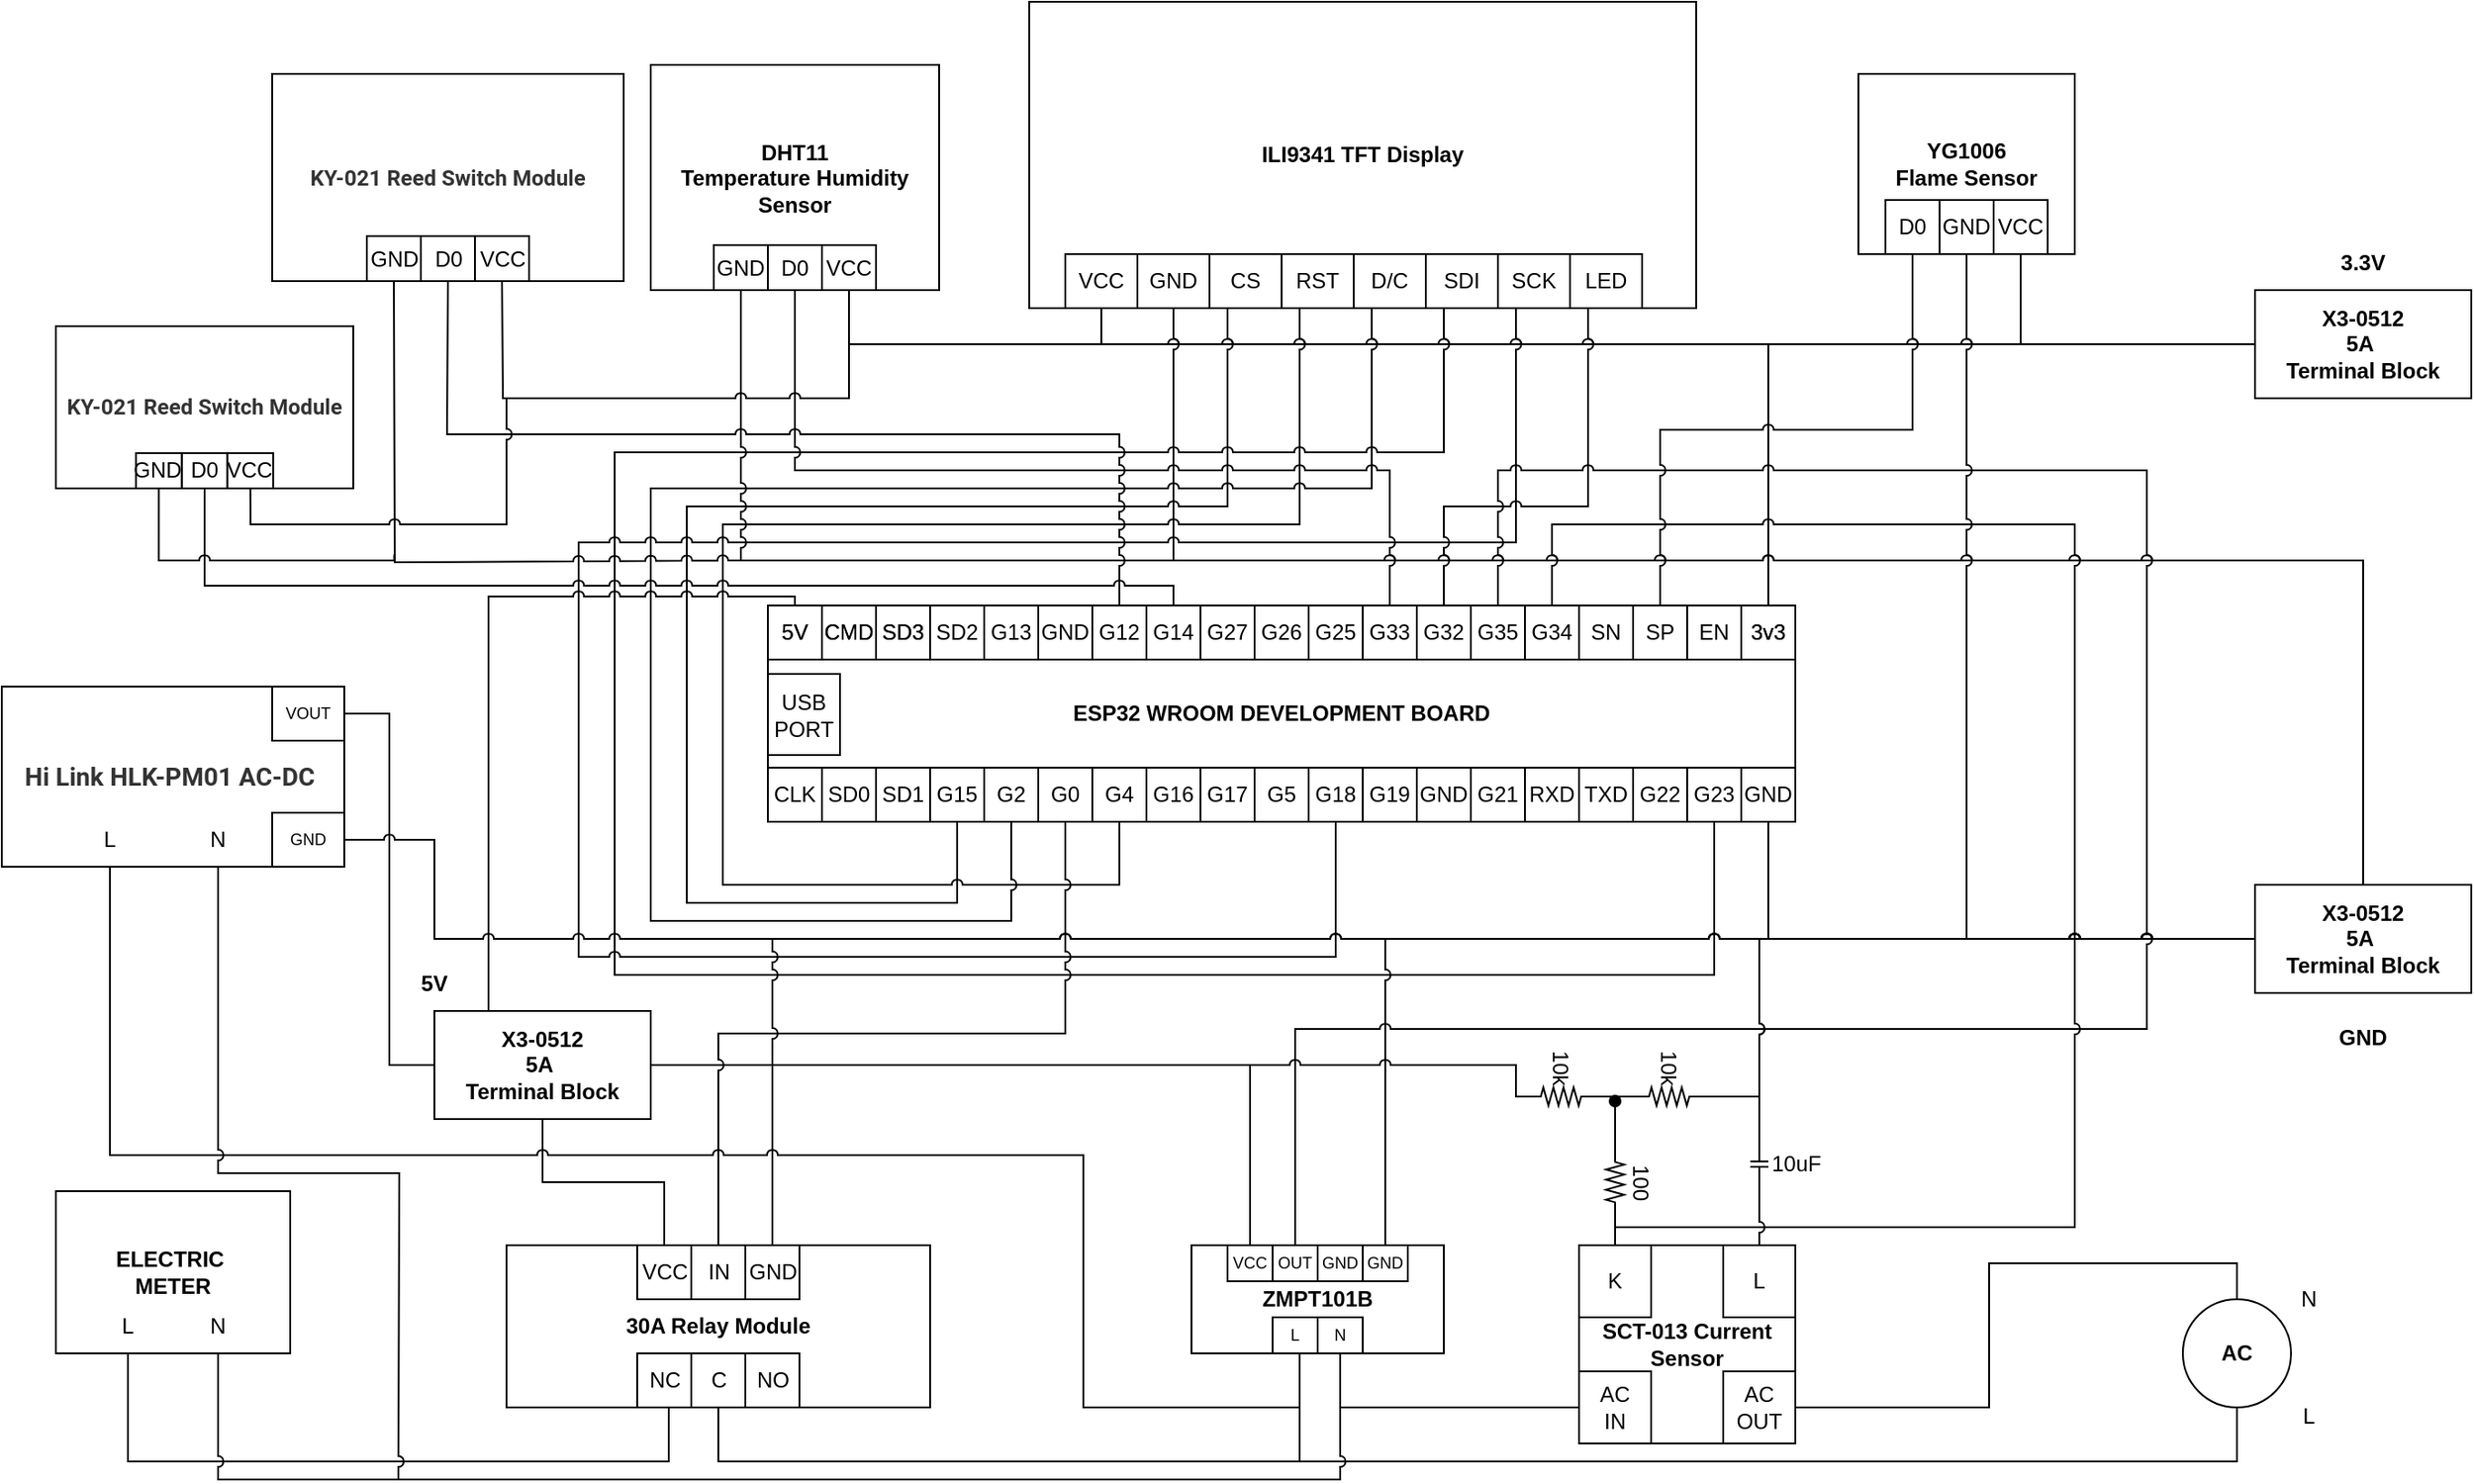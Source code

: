 <mxfile version="20.7.4" type="device"><diagram name="Page-1" id="7e0a89b8-554c-2b80-1dc8-d5c74ca68de4"><mxGraphModel dx="1569" dy="926" grid="1" gridSize="10" guides="1" tooltips="1" connect="1" arrows="1" fold="1" page="1" pageScale="1" pageWidth="1400" pageHeight="850" background="none" math="0" shadow="0"><root><mxCell id="0"/><mxCell id="1" parent="0"/><mxCell id="iqbF8G-Wb3xZV-XFNy69-46" value="" style="group" parent="1" vertex="1" connectable="0"><mxGeometry x="435" y="345" width="570" height="120" as="geometry"/></mxCell><mxCell id="iqbF8G-Wb3xZV-XFNy69-1" value="&lt;b&gt;ESP32 WROOM DEVELOPMENT BOARD&lt;/b&gt;" style="rounded=0;whiteSpace=wrap;html=1;" parent="iqbF8G-Wb3xZV-XFNy69-46" vertex="1"><mxGeometry width="570" height="120" as="geometry"/></mxCell><mxCell id="iqbF8G-Wb3xZV-XFNy69-2" value="5V" style="text;html=1;strokeColor=default;fillColor=none;align=center;verticalAlign=middle;whiteSpace=wrap;rounded=0;" parent="iqbF8G-Wb3xZV-XFNy69-46" vertex="1"><mxGeometry width="30" height="30" as="geometry"/></mxCell><mxCell id="iqbF8G-Wb3xZV-XFNy69-4" value="CMD" style="text;html=1;strokeColor=default;fillColor=none;align=center;verticalAlign=middle;whiteSpace=wrap;rounded=0;" parent="iqbF8G-Wb3xZV-XFNy69-46" vertex="1"><mxGeometry x="30" width="30" height="30" as="geometry"/></mxCell><mxCell id="iqbF8G-Wb3xZV-XFNy69-5" value="SD3" style="text;html=1;strokeColor=default;fillColor=none;align=center;verticalAlign=middle;whiteSpace=wrap;rounded=0;" parent="iqbF8G-Wb3xZV-XFNy69-46" vertex="1"><mxGeometry x="60" width="30" height="30" as="geometry"/></mxCell><mxCell id="iqbF8G-Wb3xZV-XFNy69-6" value="SD2" style="text;html=1;strokeColor=default;fillColor=none;align=center;verticalAlign=middle;whiteSpace=wrap;rounded=0;" parent="iqbF8G-Wb3xZV-XFNy69-46" vertex="1"><mxGeometry x="90" width="30" height="30" as="geometry"/></mxCell><mxCell id="iqbF8G-Wb3xZV-XFNy69-7" value="G13" style="text;html=1;strokeColor=default;fillColor=none;align=center;verticalAlign=middle;whiteSpace=wrap;rounded=0;" parent="iqbF8G-Wb3xZV-XFNy69-46" vertex="1"><mxGeometry x="120" width="30" height="30" as="geometry"/></mxCell><mxCell id="iqbF8G-Wb3xZV-XFNy69-8" value="GND" style="text;html=1;strokeColor=default;fillColor=none;align=center;verticalAlign=middle;whiteSpace=wrap;rounded=0;" parent="iqbF8G-Wb3xZV-XFNy69-46" vertex="1"><mxGeometry x="150" width="30" height="30" as="geometry"/></mxCell><mxCell id="iqbF8G-Wb3xZV-XFNy69-9" value="G12" style="text;html=1;strokeColor=default;fillColor=none;align=center;verticalAlign=middle;whiteSpace=wrap;rounded=0;" parent="iqbF8G-Wb3xZV-XFNy69-46" vertex="1"><mxGeometry x="180" width="30" height="30" as="geometry"/></mxCell><mxCell id="iqbF8G-Wb3xZV-XFNy69-10" value="G14" style="text;html=1;strokeColor=default;fillColor=none;align=center;verticalAlign=middle;whiteSpace=wrap;rounded=0;" parent="iqbF8G-Wb3xZV-XFNy69-46" vertex="1"><mxGeometry x="210" width="30" height="30" as="geometry"/></mxCell><mxCell id="iqbF8G-Wb3xZV-XFNy69-11" value="G27" style="text;html=1;strokeColor=default;fillColor=none;align=center;verticalAlign=middle;whiteSpace=wrap;rounded=0;" parent="iqbF8G-Wb3xZV-XFNy69-46" vertex="1"><mxGeometry x="240" width="30" height="30" as="geometry"/></mxCell><mxCell id="iqbF8G-Wb3xZV-XFNy69-12" value="G26" style="text;html=1;strokeColor=default;fillColor=none;align=center;verticalAlign=middle;whiteSpace=wrap;rounded=0;" parent="iqbF8G-Wb3xZV-XFNy69-46" vertex="1"><mxGeometry x="270" width="30" height="30" as="geometry"/></mxCell><mxCell id="iqbF8G-Wb3xZV-XFNy69-13" value="G25" style="text;html=1;strokeColor=default;fillColor=none;align=center;verticalAlign=middle;whiteSpace=wrap;rounded=0;" parent="iqbF8G-Wb3xZV-XFNy69-46" vertex="1"><mxGeometry x="300" width="30" height="30" as="geometry"/></mxCell><mxCell id="iqbF8G-Wb3xZV-XFNy69-14" value="G33" style="text;html=1;strokeColor=default;fillColor=none;align=center;verticalAlign=middle;whiteSpace=wrap;rounded=0;" parent="iqbF8G-Wb3xZV-XFNy69-46" vertex="1"><mxGeometry x="330" width="30" height="30" as="geometry"/></mxCell><mxCell id="iqbF8G-Wb3xZV-XFNy69-15" value="G32" style="text;html=1;strokeColor=default;fillColor=none;align=center;verticalAlign=middle;whiteSpace=wrap;rounded=0;" parent="iqbF8G-Wb3xZV-XFNy69-46" vertex="1"><mxGeometry x="360" width="30" height="30" as="geometry"/></mxCell><mxCell id="iqbF8G-Wb3xZV-XFNy69-16" value="G35" style="text;html=1;strokeColor=default;fillColor=none;align=center;verticalAlign=middle;whiteSpace=wrap;rounded=0;" parent="iqbF8G-Wb3xZV-XFNy69-46" vertex="1"><mxGeometry x="390" width="30" height="30" as="geometry"/></mxCell><mxCell id="iqbF8G-Wb3xZV-XFNy69-17" value="G34" style="text;html=1;strokeColor=default;fillColor=none;align=center;verticalAlign=middle;whiteSpace=wrap;rounded=0;" parent="iqbF8G-Wb3xZV-XFNy69-46" vertex="1"><mxGeometry x="420" width="30" height="30" as="geometry"/></mxCell><mxCell id="iqbF8G-Wb3xZV-XFNy69-18" value="SN" style="text;html=1;strokeColor=default;fillColor=none;align=center;verticalAlign=middle;whiteSpace=wrap;rounded=0;" parent="iqbF8G-Wb3xZV-XFNy69-46" vertex="1"><mxGeometry x="450" width="30" height="30" as="geometry"/></mxCell><mxCell id="iqbF8G-Wb3xZV-XFNy69-19" value="SP" style="text;html=1;strokeColor=default;fillColor=none;align=center;verticalAlign=middle;whiteSpace=wrap;rounded=0;" parent="iqbF8G-Wb3xZV-XFNy69-46" vertex="1"><mxGeometry x="480" width="30" height="30" as="geometry"/></mxCell><mxCell id="iqbF8G-Wb3xZV-XFNy69-20" value="EN" style="text;html=1;strokeColor=default;fillColor=none;align=center;verticalAlign=middle;whiteSpace=wrap;rounded=0;" parent="iqbF8G-Wb3xZV-XFNy69-46" vertex="1"><mxGeometry x="510" width="30" height="30" as="geometry"/></mxCell><mxCell id="iqbF8G-Wb3xZV-XFNy69-21" value="3v3" style="text;html=1;strokeColor=default;fillColor=none;align=center;verticalAlign=middle;whiteSpace=wrap;rounded=0;" parent="iqbF8G-Wb3xZV-XFNy69-46" vertex="1"><mxGeometry x="540" width="30" height="30" as="geometry"/></mxCell><mxCell id="iqbF8G-Wb3xZV-XFNy69-22" value="USB&lt;br&gt;PORT" style="text;html=1;strokeColor=default;fillColor=none;align=center;verticalAlign=middle;whiteSpace=wrap;rounded=0;" parent="iqbF8G-Wb3xZV-XFNy69-46" vertex="1"><mxGeometry y="38" width="40" height="45" as="geometry"/></mxCell><mxCell id="iqbF8G-Wb3xZV-XFNy69-23" value="5V" style="text;html=1;strokeColor=default;fillColor=none;align=center;verticalAlign=middle;whiteSpace=wrap;rounded=0;" parent="iqbF8G-Wb3xZV-XFNy69-46" vertex="1"><mxGeometry width="30" height="30" as="geometry"/></mxCell><mxCell id="iqbF8G-Wb3xZV-XFNy69-24" value="3v3" style="text;html=1;strokeColor=default;fillColor=none;align=center;verticalAlign=middle;whiteSpace=wrap;rounded=0;" parent="iqbF8G-Wb3xZV-XFNy69-46" vertex="1"><mxGeometry x="540" width="30" height="30" as="geometry"/></mxCell><mxCell id="iqbF8G-Wb3xZV-XFNy69-25" value="CMD" style="text;html=1;strokeColor=default;fillColor=none;align=center;verticalAlign=middle;whiteSpace=wrap;rounded=0;" parent="iqbF8G-Wb3xZV-XFNy69-46" vertex="1"><mxGeometry x="30" width="30" height="30" as="geometry"/></mxCell><mxCell id="iqbF8G-Wb3xZV-XFNy69-26" value="SD3" style="text;html=1;strokeColor=default;fillColor=none;align=center;verticalAlign=middle;whiteSpace=wrap;rounded=0;" parent="iqbF8G-Wb3xZV-XFNy69-46" vertex="1"><mxGeometry x="60" width="30" height="30" as="geometry"/></mxCell><mxCell id="iqbF8G-Wb3xZV-XFNy69-27" value="G15" style="text;html=1;strokeColor=default;fillColor=none;align=center;verticalAlign=middle;whiteSpace=wrap;rounded=0;" parent="iqbF8G-Wb3xZV-XFNy69-46" vertex="1"><mxGeometry x="90" y="90" width="30" height="30" as="geometry"/></mxCell><mxCell id="iqbF8G-Wb3xZV-XFNy69-28" value="G2" style="text;html=1;strokeColor=default;fillColor=none;align=center;verticalAlign=middle;whiteSpace=wrap;rounded=0;" parent="iqbF8G-Wb3xZV-XFNy69-46" vertex="1"><mxGeometry x="120" y="90" width="30" height="30" as="geometry"/></mxCell><mxCell id="iqbF8G-Wb3xZV-XFNy69-29" value="G0" style="text;html=1;strokeColor=default;fillColor=none;align=center;verticalAlign=middle;whiteSpace=wrap;rounded=0;" parent="iqbF8G-Wb3xZV-XFNy69-46" vertex="1"><mxGeometry x="150" y="90" width="30" height="30" as="geometry"/></mxCell><mxCell id="iqbF8G-Wb3xZV-XFNy69-30" value="G4" style="text;html=1;strokeColor=default;fillColor=none;align=center;verticalAlign=middle;whiteSpace=wrap;rounded=0;" parent="iqbF8G-Wb3xZV-XFNy69-46" vertex="1"><mxGeometry x="180" y="90" width="30" height="30" as="geometry"/></mxCell><mxCell id="iqbF8G-Wb3xZV-XFNy69-31" value="G16" style="text;html=1;strokeColor=default;fillColor=none;align=center;verticalAlign=middle;whiteSpace=wrap;rounded=0;" parent="iqbF8G-Wb3xZV-XFNy69-46" vertex="1"><mxGeometry x="210" y="90" width="30" height="30" as="geometry"/></mxCell><mxCell id="iqbF8G-Wb3xZV-XFNy69-32" value="G17" style="text;html=1;strokeColor=default;fillColor=none;align=center;verticalAlign=middle;whiteSpace=wrap;rounded=0;" parent="iqbF8G-Wb3xZV-XFNy69-46" vertex="1"><mxGeometry x="240" y="90" width="30" height="30" as="geometry"/></mxCell><mxCell id="iqbF8G-Wb3xZV-XFNy69-33" value="G5" style="text;html=1;strokeColor=default;fillColor=none;align=center;verticalAlign=middle;whiteSpace=wrap;rounded=0;" parent="iqbF8G-Wb3xZV-XFNy69-46" vertex="1"><mxGeometry x="270" y="90" width="30" height="30" as="geometry"/></mxCell><mxCell id="iqbF8G-Wb3xZV-XFNy69-34" value="G18" style="text;html=1;strokeColor=default;fillColor=none;align=center;verticalAlign=middle;whiteSpace=wrap;rounded=0;" parent="iqbF8G-Wb3xZV-XFNy69-46" vertex="1"><mxGeometry x="300" y="90" width="30" height="30" as="geometry"/></mxCell><mxCell id="iqbF8G-Wb3xZV-XFNy69-35" value="G19" style="text;html=1;strokeColor=default;fillColor=none;align=center;verticalAlign=middle;whiteSpace=wrap;rounded=0;" parent="iqbF8G-Wb3xZV-XFNy69-46" vertex="1"><mxGeometry x="330" y="90" width="30" height="30" as="geometry"/></mxCell><mxCell id="iqbF8G-Wb3xZV-XFNy69-36" value="GND" style="text;html=1;strokeColor=default;fillColor=none;align=center;verticalAlign=middle;whiteSpace=wrap;rounded=0;" parent="iqbF8G-Wb3xZV-XFNy69-46" vertex="1"><mxGeometry x="360" y="90" width="30" height="30" as="geometry"/></mxCell><mxCell id="iqbF8G-Wb3xZV-XFNy69-37" value="G21" style="text;html=1;strokeColor=default;fillColor=none;align=center;verticalAlign=middle;whiteSpace=wrap;rounded=0;" parent="iqbF8G-Wb3xZV-XFNy69-46" vertex="1"><mxGeometry x="390" y="90" width="30" height="30" as="geometry"/></mxCell><mxCell id="iqbF8G-Wb3xZV-XFNy69-38" value="RXD" style="text;html=1;strokeColor=default;fillColor=none;align=center;verticalAlign=middle;whiteSpace=wrap;rounded=0;" parent="iqbF8G-Wb3xZV-XFNy69-46" vertex="1"><mxGeometry x="420" y="90" width="30" height="30" as="geometry"/></mxCell><mxCell id="iqbF8G-Wb3xZV-XFNy69-39" value="TXD" style="text;html=1;strokeColor=default;fillColor=none;align=center;verticalAlign=middle;whiteSpace=wrap;rounded=0;" parent="iqbF8G-Wb3xZV-XFNy69-46" vertex="1"><mxGeometry x="450" y="90" width="30" height="30" as="geometry"/></mxCell><mxCell id="iqbF8G-Wb3xZV-XFNy69-40" value="G22" style="text;html=1;strokeColor=default;fillColor=none;align=center;verticalAlign=middle;whiteSpace=wrap;rounded=0;" parent="iqbF8G-Wb3xZV-XFNy69-46" vertex="1"><mxGeometry x="480" y="90" width="30" height="30" as="geometry"/></mxCell><mxCell id="iqbF8G-Wb3xZV-XFNy69-41" value="G23" style="text;html=1;strokeColor=default;fillColor=none;align=center;verticalAlign=middle;whiteSpace=wrap;rounded=0;" parent="iqbF8G-Wb3xZV-XFNy69-46" vertex="1"><mxGeometry x="510" y="90" width="30" height="30" as="geometry"/></mxCell><mxCell id="iqbF8G-Wb3xZV-XFNy69-42" value="CLK" style="text;html=1;strokeColor=default;fillColor=none;align=center;verticalAlign=middle;whiteSpace=wrap;rounded=0;" parent="iqbF8G-Wb3xZV-XFNy69-46" vertex="1"><mxGeometry y="90" width="30" height="30" as="geometry"/></mxCell><mxCell id="iqbF8G-Wb3xZV-XFNy69-43" value="GND" style="text;html=1;strokeColor=default;fillColor=none;align=center;verticalAlign=middle;whiteSpace=wrap;rounded=0;" parent="iqbF8G-Wb3xZV-XFNy69-46" vertex="1"><mxGeometry x="540" y="90" width="30" height="30" as="geometry"/></mxCell><mxCell id="iqbF8G-Wb3xZV-XFNy69-44" value="SD0" style="text;html=1;strokeColor=default;fillColor=none;align=center;verticalAlign=middle;whiteSpace=wrap;rounded=0;" parent="iqbF8G-Wb3xZV-XFNy69-46" vertex="1"><mxGeometry x="30" y="90" width="30" height="30" as="geometry"/></mxCell><mxCell id="iqbF8G-Wb3xZV-XFNy69-45" value="SD1" style="text;html=1;strokeColor=default;fillColor=none;align=center;verticalAlign=middle;whiteSpace=wrap;rounded=0;" parent="iqbF8G-Wb3xZV-XFNy69-46" vertex="1"><mxGeometry x="60" y="90" width="30" height="30" as="geometry"/></mxCell><mxCell id="iqbF8G-Wb3xZV-XFNy69-47" value="&lt;b&gt;X3-0512&lt;br&gt;5A&amp;nbsp;&lt;br&gt;Terminal Block&lt;/b&gt;" style="rounded=0;whiteSpace=wrap;html=1;strokeColor=default;fillColor=default;" parent="1" vertex="1"><mxGeometry x="1260" y="170" width="120" height="60" as="geometry"/></mxCell><mxCell id="-QdE8qXqmlHqDC_q-NWg-1" value="&lt;b&gt;X3-0512&lt;br&gt;5A&amp;nbsp;&lt;br&gt;Terminal Block&lt;/b&gt;" style="rounded=0;whiteSpace=wrap;html=1;strokeColor=default;fillColor=default;" parent="1" vertex="1"><mxGeometry x="1260" y="500" width="120" height="60" as="geometry"/></mxCell><mxCell id="-QdE8qXqmlHqDC_q-NWg-56" value="" style="group" parent="1" vertex="1" connectable="0"><mxGeometry x="580" y="10" width="370" height="170" as="geometry"/></mxCell><mxCell id="-QdE8qXqmlHqDC_q-NWg-2" value="&lt;b&gt;ILI9341 TFT Display&lt;/b&gt;" style="rounded=0;whiteSpace=wrap;html=1;fillColor=default;" parent="-QdE8qXqmlHqDC_q-NWg-56" vertex="1"><mxGeometry width="370" height="170" as="geometry"/></mxCell><mxCell id="-QdE8qXqmlHqDC_q-NWg-48" value="VCC" style="rounded=0;whiteSpace=wrap;html=1;fillColor=default;" parent="-QdE8qXqmlHqDC_q-NWg-56" vertex="1"><mxGeometry x="20" y="140" width="40" height="30" as="geometry"/></mxCell><mxCell id="-QdE8qXqmlHqDC_q-NWg-49" value="GND" style="rounded=0;whiteSpace=wrap;html=1;fillColor=default;" parent="-QdE8qXqmlHqDC_q-NWg-56" vertex="1"><mxGeometry x="60" y="140" width="40" height="30" as="geometry"/></mxCell><mxCell id="-QdE8qXqmlHqDC_q-NWg-50" value="CS" style="rounded=0;whiteSpace=wrap;html=1;fillColor=default;" parent="-QdE8qXqmlHqDC_q-NWg-56" vertex="1"><mxGeometry x="100" y="140" width="40" height="30" as="geometry"/></mxCell><mxCell id="-QdE8qXqmlHqDC_q-NWg-51" value="RST" style="rounded=0;whiteSpace=wrap;html=1;fillColor=default;" parent="-QdE8qXqmlHqDC_q-NWg-56" vertex="1"><mxGeometry x="140" y="140" width="40" height="30" as="geometry"/></mxCell><mxCell id="-QdE8qXqmlHqDC_q-NWg-52" value="D/C" style="rounded=0;whiteSpace=wrap;html=1;fillColor=default;" parent="-QdE8qXqmlHqDC_q-NWg-56" vertex="1"><mxGeometry x="180" y="140" width="40" height="30" as="geometry"/></mxCell><mxCell id="-QdE8qXqmlHqDC_q-NWg-53" value="SDI" style="rounded=0;whiteSpace=wrap;html=1;fillColor=default;" parent="-QdE8qXqmlHqDC_q-NWg-56" vertex="1"><mxGeometry x="220" y="140" width="40" height="30" as="geometry"/></mxCell><mxCell id="-QdE8qXqmlHqDC_q-NWg-54" value="SCK" style="rounded=0;whiteSpace=wrap;html=1;fillColor=default;" parent="-QdE8qXqmlHqDC_q-NWg-56" vertex="1"><mxGeometry x="260" y="140" width="40" height="30" as="geometry"/></mxCell><mxCell id="-QdE8qXqmlHqDC_q-NWg-55" value="LED" style="rounded=0;whiteSpace=wrap;html=1;fillColor=default;" parent="-QdE8qXqmlHqDC_q-NWg-56" vertex="1"><mxGeometry x="300" y="140" width="40" height="30" as="geometry"/></mxCell><mxCell id="-QdE8qXqmlHqDC_q-NWg-57" style="edgeStyle=orthogonalEdgeStyle;rounded=0;orthogonalLoop=1;jettySize=auto;html=1;exitX=0.5;exitY=1;exitDx=0;exitDy=0;entryX=0;entryY=0.5;entryDx=0;entryDy=0;endArrow=none;endFill=0;" parent="1" source="iqbF8G-Wb3xZV-XFNy69-43" target="-QdE8qXqmlHqDC_q-NWg-1" edge="1"><mxGeometry relative="1" as="geometry"/></mxCell><mxCell id="-QdE8qXqmlHqDC_q-NWg-58" style="edgeStyle=orthogonalEdgeStyle;rounded=0;orthogonalLoop=1;jettySize=auto;html=1;exitX=0.5;exitY=0;exitDx=0;exitDy=0;entryX=0;entryY=0.5;entryDx=0;entryDy=0;endArrow=none;endFill=0;" parent="1" source="iqbF8G-Wb3xZV-XFNy69-24" target="iqbF8G-Wb3xZV-XFNy69-47" edge="1"><mxGeometry relative="1" as="geometry"/></mxCell><mxCell id="-QdE8qXqmlHqDC_q-NWg-59" style="edgeStyle=orthogonalEdgeStyle;rounded=0;orthogonalLoop=1;jettySize=auto;html=1;exitX=0.5;exitY=1;exitDx=0;exitDy=0;entryX=0;entryY=0.5;entryDx=0;entryDy=0;endArrow=none;endFill=0;" parent="1" source="-QdE8qXqmlHqDC_q-NWg-48" target="iqbF8G-Wb3xZV-XFNy69-47" edge="1"><mxGeometry relative="1" as="geometry"/></mxCell><mxCell id="-QdE8qXqmlHqDC_q-NWg-60" style="edgeStyle=orthogonalEdgeStyle;rounded=0;orthogonalLoop=1;jettySize=auto;html=1;exitX=0.5;exitY=1;exitDx=0;exitDy=0;entryX=0.5;entryY=0;entryDx=0;entryDy=0;endArrow=none;endFill=0;jumpStyle=arc;" parent="1" source="-QdE8qXqmlHqDC_q-NWg-49" target="-QdE8qXqmlHqDC_q-NWg-1" edge="1"><mxGeometry relative="1" as="geometry"><Array as="points"><mxPoint x="660" y="320"/><mxPoint x="1320" y="320"/></Array></mxGeometry></mxCell><mxCell id="-QdE8qXqmlHqDC_q-NWg-61" style="edgeStyle=orthogonalEdgeStyle;rounded=0;jumpStyle=arc;orthogonalLoop=1;jettySize=auto;html=1;exitX=0.5;exitY=1;exitDx=0;exitDy=0;entryX=0.5;entryY=1;entryDx=0;entryDy=0;endArrow=none;endFill=0;" parent="1" source="-QdE8qXqmlHqDC_q-NWg-50" target="iqbF8G-Wb3xZV-XFNy69-27" edge="1"><mxGeometry relative="1" as="geometry"><Array as="points"><mxPoint x="690" y="290"/><mxPoint x="390" y="290"/><mxPoint x="390" y="510"/><mxPoint x="540" y="510"/></Array></mxGeometry></mxCell><mxCell id="-QdE8qXqmlHqDC_q-NWg-62" style="edgeStyle=orthogonalEdgeStyle;rounded=0;jumpStyle=arc;orthogonalLoop=1;jettySize=auto;html=1;exitX=0.5;exitY=1;exitDx=0;exitDy=0;entryX=0.5;entryY=1;entryDx=0;entryDy=0;endArrow=none;endFill=0;" parent="1" source="-QdE8qXqmlHqDC_q-NWg-51" target="iqbF8G-Wb3xZV-XFNy69-30" edge="1"><mxGeometry relative="1" as="geometry"><Array as="points"><mxPoint x="730" y="300"/><mxPoint x="410" y="300"/><mxPoint x="410" y="500"/><mxPoint x="630" y="500"/></Array></mxGeometry></mxCell><mxCell id="-QdE8qXqmlHqDC_q-NWg-63" style="edgeStyle=orthogonalEdgeStyle;rounded=0;jumpStyle=arc;orthogonalLoop=1;jettySize=auto;html=1;exitX=0.5;exitY=1;exitDx=0;exitDy=0;entryX=0.5;entryY=1;entryDx=0;entryDy=0;endArrow=none;endFill=0;" parent="1" source="-QdE8qXqmlHqDC_q-NWg-52" target="iqbF8G-Wb3xZV-XFNy69-28" edge="1"><mxGeometry relative="1" as="geometry"><Array as="points"><mxPoint x="770" y="280"/><mxPoint x="370" y="280"/><mxPoint x="370" y="520"/><mxPoint x="570" y="520"/></Array></mxGeometry></mxCell><mxCell id="-QdE8qXqmlHqDC_q-NWg-64" style="edgeStyle=orthogonalEdgeStyle;rounded=0;jumpStyle=arc;orthogonalLoop=1;jettySize=auto;html=1;exitX=0.5;exitY=1;exitDx=0;exitDy=0;entryX=0.5;entryY=1;entryDx=0;entryDy=0;endArrow=none;endFill=0;" parent="1" source="-QdE8qXqmlHqDC_q-NWg-53" target="iqbF8G-Wb3xZV-XFNy69-41" edge="1"><mxGeometry relative="1" as="geometry"><Array as="points"><mxPoint x="810" y="260"/><mxPoint x="350" y="260"/><mxPoint x="350" y="550"/><mxPoint x="960" y="550"/></Array></mxGeometry></mxCell><mxCell id="-QdE8qXqmlHqDC_q-NWg-65" style="edgeStyle=orthogonalEdgeStyle;rounded=0;jumpStyle=arc;orthogonalLoop=1;jettySize=auto;html=1;exitX=0.5;exitY=1;exitDx=0;exitDy=0;entryX=0.5;entryY=1;entryDx=0;entryDy=0;endArrow=none;endFill=0;" parent="1" source="-QdE8qXqmlHqDC_q-NWg-54" target="iqbF8G-Wb3xZV-XFNy69-34" edge="1"><mxGeometry relative="1" as="geometry"><Array as="points"><mxPoint x="850" y="310"/><mxPoint x="330" y="310"/><mxPoint x="330" y="540"/><mxPoint x="750" y="540"/></Array></mxGeometry></mxCell><mxCell id="-QdE8qXqmlHqDC_q-NWg-66" style="edgeStyle=orthogonalEdgeStyle;rounded=0;jumpStyle=arc;orthogonalLoop=1;jettySize=auto;html=1;exitX=0.5;exitY=1;exitDx=0;exitDy=0;entryX=0.5;entryY=0;entryDx=0;entryDy=0;endArrow=none;endFill=0;" parent="1" source="-QdE8qXqmlHqDC_q-NWg-55" target="iqbF8G-Wb3xZV-XFNy69-15" edge="1"><mxGeometry relative="1" as="geometry"><Array as="points"><mxPoint x="890" y="180"/><mxPoint x="890" y="290"/><mxPoint x="810" y="290"/></Array></mxGeometry></mxCell><mxCell id="VGpihetHE-71vRWrGWAE-2" value="" style="group" parent="1" vertex="1" connectable="0"><mxGeometry x="885" y="700" width="120" height="110" as="geometry"/></mxCell><mxCell id="EbxEECA1mclkRVcyBePt-11" value="&lt;b&gt;SCT-013 Current Sensor&lt;/b&gt;" style="rounded=0;whiteSpace=wrap;html=1;" parent="VGpihetHE-71vRWrGWAE-2" vertex="1"><mxGeometry width="120" height="110" as="geometry"/></mxCell><mxCell id="EbxEECA1mclkRVcyBePt-12" value="AC&lt;br&gt;IN" style="rounded=0;whiteSpace=wrap;html=1;" parent="VGpihetHE-71vRWrGWAE-2" vertex="1"><mxGeometry y="70" width="40" height="40" as="geometry"/></mxCell><mxCell id="EbxEECA1mclkRVcyBePt-13" value="AC&lt;br&gt;OUT" style="rounded=0;whiteSpace=wrap;html=1;" parent="VGpihetHE-71vRWrGWAE-2" vertex="1"><mxGeometry x="80" y="70" width="40" height="40" as="geometry"/></mxCell><mxCell id="EbxEECA1mclkRVcyBePt-14" value="K" style="rounded=0;whiteSpace=wrap;html=1;" parent="VGpihetHE-71vRWrGWAE-2" vertex="1"><mxGeometry width="40" height="40" as="geometry"/></mxCell><mxCell id="EbxEECA1mclkRVcyBePt-15" value="L" style="rounded=0;whiteSpace=wrap;html=1;" parent="VGpihetHE-71vRWrGWAE-2" vertex="1"><mxGeometry x="80" width="40" height="40" as="geometry"/></mxCell><mxCell id="VGpihetHE-71vRWrGWAE-3" value="" style="group" parent="1" vertex="1" connectable="0"><mxGeometry x="670" y="700" width="140" height="60" as="geometry"/></mxCell><mxCell id="EbxEECA1mclkRVcyBePt-17" value="&lt;b&gt;ZMPT101B&lt;/b&gt;" style="rounded=0;whiteSpace=wrap;html=1;container=0;" parent="VGpihetHE-71vRWrGWAE-3" vertex="1"><mxGeometry width="140" height="60" as="geometry"/></mxCell><mxCell id="EbxEECA1mclkRVcyBePt-18" value="VCC" style="rounded=0;whiteSpace=wrap;html=1;fontSize=9;container=0;" parent="VGpihetHE-71vRWrGWAE-3" vertex="1"><mxGeometry x="20" width="25" height="20" as="geometry"/></mxCell><mxCell id="EbxEECA1mclkRVcyBePt-19" value="OUT" style="rounded=0;whiteSpace=wrap;html=1;fontSize=9;container=0;" parent="VGpihetHE-71vRWrGWAE-3" vertex="1"><mxGeometry x="45" width="25" height="20" as="geometry"/></mxCell><mxCell id="EbxEECA1mclkRVcyBePt-20" value="GND" style="rounded=0;whiteSpace=wrap;html=1;fontSize=9;container=0;" parent="VGpihetHE-71vRWrGWAE-3" vertex="1"><mxGeometry x="70" width="25" height="20" as="geometry"/></mxCell><mxCell id="EbxEECA1mclkRVcyBePt-21" value="GND" style="rounded=0;whiteSpace=wrap;html=1;fontSize=9;container=0;" parent="VGpihetHE-71vRWrGWAE-3" vertex="1"><mxGeometry x="95" width="25" height="20" as="geometry"/></mxCell><mxCell id="VGpihetHE-71vRWrGWAE-33" value="L" style="rounded=0;whiteSpace=wrap;html=1;fontSize=9;container=0;" parent="VGpihetHE-71vRWrGWAE-3" vertex="1"><mxGeometry x="45" y="40" width="25" height="20" as="geometry"/></mxCell><mxCell id="VGpihetHE-71vRWrGWAE-34" value="N" style="rounded=0;whiteSpace=wrap;html=1;fontSize=9;container=0;" parent="VGpihetHE-71vRWrGWAE-3" vertex="1"><mxGeometry x="70" y="40" width="25" height="20" as="geometry"/></mxCell><mxCell id="VGpihetHE-71vRWrGWAE-7" style="edgeStyle=orthogonalEdgeStyle;rounded=0;jumpStyle=arc;orthogonalLoop=1;jettySize=auto;html=1;exitX=0.5;exitY=0;exitDx=0;exitDy=0;entryX=0;entryY=0.5;entryDx=0;entryDy=0;endArrow=none;endFill=0;" parent="1" source="EbxEECA1mclkRVcyBePt-21" target="-QdE8qXqmlHqDC_q-NWg-1" edge="1"><mxGeometry relative="1" as="geometry"/></mxCell><mxCell id="VGpihetHE-71vRWrGWAE-8" value="&lt;b&gt;X3-0512&lt;br&gt;5A&amp;nbsp;&lt;br&gt;Terminal Block&lt;/b&gt;" style="rounded=0;whiteSpace=wrap;html=1;strokeColor=default;fillColor=default;" parent="1" vertex="1"><mxGeometry x="250" y="570" width="120" height="60" as="geometry"/></mxCell><mxCell id="VGpihetHE-71vRWrGWAE-9" style="edgeStyle=orthogonalEdgeStyle;rounded=0;jumpStyle=arc;orthogonalLoop=1;jettySize=auto;html=1;exitX=0.5;exitY=0;exitDx=0;exitDy=0;endArrow=none;endFill=0;" parent="1" source="iqbF8G-Wb3xZV-XFNy69-23" target="VGpihetHE-71vRWrGWAE-8" edge="1"><mxGeometry relative="1" as="geometry"><Array as="points"><mxPoint x="450" y="340"/><mxPoint x="280" y="340"/></Array></mxGeometry></mxCell><mxCell id="VGpihetHE-71vRWrGWAE-10" style="edgeStyle=orthogonalEdgeStyle;rounded=0;jumpStyle=arc;orthogonalLoop=1;jettySize=auto;html=1;exitX=0.5;exitY=0;exitDx=0;exitDy=0;entryX=1;entryY=0.5;entryDx=0;entryDy=0;endArrow=none;endFill=0;" parent="1" source="EbxEECA1mclkRVcyBePt-18" target="VGpihetHE-71vRWrGWAE-8" edge="1"><mxGeometry relative="1" as="geometry"/></mxCell><mxCell id="VGpihetHE-71vRWrGWAE-11" style="edgeStyle=orthogonalEdgeStyle;rounded=0;jumpStyle=arc;orthogonalLoop=1;jettySize=auto;html=1;exitX=0.5;exitY=0;exitDx=0;exitDy=0;entryX=0.5;entryY=0;entryDx=0;entryDy=0;endArrow=none;endFill=0;" parent="1" source="iqbF8G-Wb3xZV-XFNy69-16" target="EbxEECA1mclkRVcyBePt-19" edge="1"><mxGeometry relative="1" as="geometry"><Array as="points"><mxPoint x="840" y="270"/><mxPoint x="1200" y="270"/><mxPoint x="1200" y="580"/><mxPoint x="727" y="580"/></Array></mxGeometry></mxCell><mxCell id="VGpihetHE-71vRWrGWAE-17" style="edgeStyle=orthogonalEdgeStyle;rounded=0;jumpStyle=arc;orthogonalLoop=1;jettySize=auto;html=1;exitX=0;exitY=0.5;exitDx=0;exitDy=0;exitPerimeter=0;entryX=1;entryY=0.5;entryDx=0;entryDy=0;entryPerimeter=0;endArrow=none;endFill=0;" parent="1" source="VGpihetHE-71vRWrGWAE-12" target="VGpihetHE-71vRWrGWAE-16" edge="1"><mxGeometry relative="1" as="geometry"/></mxCell><mxCell id="VGpihetHE-71vRWrGWAE-19" style="edgeStyle=orthogonalEdgeStyle;rounded=0;jumpStyle=arc;orthogonalLoop=1;jettySize=auto;html=1;exitX=1;exitY=0.5;exitDx=0;exitDy=0;exitPerimeter=0;entryX=1;entryY=0.5;entryDx=0;entryDy=0;endArrow=none;endFill=0;" parent="1" source="VGpihetHE-71vRWrGWAE-12" target="VGpihetHE-71vRWrGWAE-8" edge="1"><mxGeometry relative="1" as="geometry"><Array as="points"><mxPoint x="850" y="618"/><mxPoint x="850" y="600"/></Array></mxGeometry></mxCell><mxCell id="VGpihetHE-71vRWrGWAE-12" value="10k" style="pointerEvents=1;verticalLabelPosition=middle;shadow=0;dashed=0;align=right;html=1;verticalAlign=middle;shape=mxgraph.electrical.resistors.resistor_2;rotation=90;labelPosition=left;direction=south;" parent="1" vertex="1"><mxGeometry x="870" y="600" width="10" height="35" as="geometry"/></mxCell><mxCell id="VGpihetHE-71vRWrGWAE-30" style="edgeStyle=orthogonalEdgeStyle;rounded=0;jumpStyle=arc;orthogonalLoop=1;jettySize=auto;html=1;exitX=0;exitY=0.5;exitDx=0;exitDy=0;exitPerimeter=0;entryX=0;entryY=0.5;entryDx=0;entryDy=0;endArrow=none;endFill=0;" parent="1" source="VGpihetHE-71vRWrGWAE-16" target="-QdE8qXqmlHqDC_q-NWg-1" edge="1"><mxGeometry relative="1" as="geometry"><Array as="points"><mxPoint x="985" y="618"/><mxPoint x="985" y="530"/></Array></mxGeometry></mxCell><mxCell id="VGpihetHE-71vRWrGWAE-16" value="10k" style="pointerEvents=1;verticalLabelPosition=middle;shadow=0;dashed=0;align=right;html=1;verticalAlign=middle;shape=mxgraph.electrical.resistors.resistor_2;rotation=90;labelPosition=left;direction=south;" parent="1" vertex="1"><mxGeometry x="930" y="600" width="10" height="35" as="geometry"/></mxCell><mxCell id="VGpihetHE-71vRWrGWAE-24" style="edgeStyle=orthogonalEdgeStyle;rounded=0;jumpStyle=arc;orthogonalLoop=1;jettySize=auto;html=1;exitX=0;exitY=0.5;exitDx=0;exitDy=0;exitPerimeter=0;entryX=0.5;entryY=0;entryDx=0;entryDy=0;endArrow=none;endFill=0;" parent="1" source="VGpihetHE-71vRWrGWAE-22" target="EbxEECA1mclkRVcyBePt-14" edge="1"><mxGeometry relative="1" as="geometry"/></mxCell><mxCell id="VGpihetHE-71vRWrGWAE-25" style="edgeStyle=orthogonalEdgeStyle;rounded=0;jumpStyle=arc;orthogonalLoop=1;jettySize=auto;html=1;exitX=1;exitY=0.5;exitDx=0;exitDy=0;exitPerimeter=0;endArrow=oval;endFill=1;" parent="1" source="VGpihetHE-71vRWrGWAE-22" edge="1"><mxGeometry relative="1" as="geometry"><mxPoint x="905" y="620" as="targetPoint"/></mxGeometry></mxCell><mxCell id="VGpihetHE-71vRWrGWAE-32" style="edgeStyle=orthogonalEdgeStyle;rounded=0;jumpStyle=arc;orthogonalLoop=1;jettySize=auto;html=1;exitX=0;exitY=0.5;exitDx=0;exitDy=0;exitPerimeter=0;endArrow=none;endFill=0;entryX=0.5;entryY=0;entryDx=0;entryDy=0;" parent="1" source="VGpihetHE-71vRWrGWAE-22" target="iqbF8G-Wb3xZV-XFNy69-17" edge="1"><mxGeometry relative="1" as="geometry"><mxPoint x="870" y="311.667" as="targetPoint"/><Array as="points"><mxPoint x="905" y="690"/><mxPoint x="1160" y="690"/><mxPoint x="1160" y="300"/><mxPoint x="870" y="300"/></Array></mxGeometry></mxCell><mxCell id="VGpihetHE-71vRWrGWAE-22" value="100" style="pointerEvents=1;verticalLabelPosition=top;shadow=0;dashed=0;align=center;html=1;verticalAlign=bottom;shape=mxgraph.electrical.resistors.resistor_2;rotation=90;labelPosition=center;direction=west;" parent="1" vertex="1"><mxGeometry x="887.5" y="660" width="35" height="10" as="geometry"/></mxCell><mxCell id="VGpihetHE-71vRWrGWAE-29" style="edgeStyle=orthogonalEdgeStyle;rounded=0;jumpStyle=arc;orthogonalLoop=1;jettySize=auto;html=1;exitX=0;exitY=0.5;exitDx=0;exitDy=0;exitPerimeter=0;entryX=0;entryY=0.5;entryDx=0;entryDy=0;endArrow=none;endFill=0;" parent="1" source="VGpihetHE-71vRWrGWAE-27" target="-QdE8qXqmlHqDC_q-NWg-1" edge="1"><mxGeometry relative="1" as="geometry"/></mxCell><mxCell id="VGpihetHE-71vRWrGWAE-27" value="10uF" style="pointerEvents=1;verticalLabelPosition=middle;shadow=0;dashed=0;align=left;html=1;verticalAlign=middle;shape=mxgraph.electrical.capacitors.capacitor_1;direction=south;labelPosition=right;" parent="1" vertex="1"><mxGeometry x="980" y="640" width="10" height="30" as="geometry"/></mxCell><mxCell id="VGpihetHE-71vRWrGWAE-28" style="edgeStyle=orthogonalEdgeStyle;rounded=0;jumpStyle=arc;orthogonalLoop=1;jettySize=auto;html=1;exitX=0.5;exitY=0;exitDx=0;exitDy=0;entryX=1;entryY=0.5;entryDx=0;entryDy=0;entryPerimeter=0;endArrow=none;endFill=0;" parent="1" source="EbxEECA1mclkRVcyBePt-15" target="VGpihetHE-71vRWrGWAE-27" edge="1"><mxGeometry relative="1" as="geometry"/></mxCell><mxCell id="VGpihetHE-71vRWrGWAE-35" value="&lt;b&gt;YG1006&lt;br&gt;Flame Sensor&lt;/b&gt;" style="rounded=0;whiteSpace=wrap;html=1;strokeColor=default;fillColor=default;" parent="1" vertex="1"><mxGeometry x="1040" y="50" width="120" height="100" as="geometry"/></mxCell><mxCell id="VGpihetHE-71vRWrGWAE-36" value="&lt;b&gt;3.3V&lt;/b&gt;" style="text;html=1;strokeColor=none;fillColor=none;align=center;verticalAlign=middle;whiteSpace=wrap;rounded=0;" parent="1" vertex="1"><mxGeometry x="1290" y="140" width="60" height="30" as="geometry"/></mxCell><mxCell id="VGpihetHE-71vRWrGWAE-37" value="&lt;b&gt;GND&lt;/b&gt;" style="text;html=1;strokeColor=none;fillColor=none;align=center;verticalAlign=middle;whiteSpace=wrap;rounded=0;" parent="1" vertex="1"><mxGeometry x="1290" y="570" width="60" height="30" as="geometry"/></mxCell><mxCell id="VGpihetHE-71vRWrGWAE-38" value="&lt;b&gt;5V&lt;/b&gt;" style="text;html=1;strokeColor=none;fillColor=none;align=center;verticalAlign=middle;whiteSpace=wrap;rounded=0;" parent="1" vertex="1"><mxGeometry x="220" y="540" width="60" height="30" as="geometry"/></mxCell><mxCell id="VGpihetHE-71vRWrGWAE-43" style="edgeStyle=orthogonalEdgeStyle;rounded=0;jumpStyle=arc;orthogonalLoop=1;jettySize=auto;html=1;exitX=0.5;exitY=1;exitDx=0;exitDy=0;entryX=0;entryY=0.5;entryDx=0;entryDy=0;endArrow=none;endFill=0;" parent="1" source="VGpihetHE-71vRWrGWAE-39" target="-QdE8qXqmlHqDC_q-NWg-1" edge="1"><mxGeometry relative="1" as="geometry"/></mxCell><mxCell id="VGpihetHE-71vRWrGWAE-39" value="GND" style="rounded=0;whiteSpace=wrap;html=1;fillColor=default;" parent="1" vertex="1"><mxGeometry x="1085" y="120" width="30" height="30" as="geometry"/></mxCell><mxCell id="VGpihetHE-71vRWrGWAE-42" style="edgeStyle=orthogonalEdgeStyle;rounded=0;jumpStyle=arc;orthogonalLoop=1;jettySize=auto;html=1;exitX=0.5;exitY=1;exitDx=0;exitDy=0;entryX=0;entryY=0.5;entryDx=0;entryDy=0;endArrow=none;endFill=0;" parent="1" source="VGpihetHE-71vRWrGWAE-40" target="iqbF8G-Wb3xZV-XFNy69-47" edge="1"><mxGeometry relative="1" as="geometry"/></mxCell><mxCell id="VGpihetHE-71vRWrGWAE-40" value="VCC" style="rounded=0;whiteSpace=wrap;html=1;fillColor=default;" parent="1" vertex="1"><mxGeometry x="1115" y="120" width="30" height="30" as="geometry"/></mxCell><mxCell id="VGpihetHE-71vRWrGWAE-41" value="D0" style="rounded=0;whiteSpace=wrap;html=1;fillColor=default;" parent="1" vertex="1"><mxGeometry x="1055" y="120" width="30" height="30" as="geometry"/></mxCell><mxCell id="VGpihetHE-71vRWrGWAE-44" style="edgeStyle=orthogonalEdgeStyle;rounded=0;jumpStyle=arc;orthogonalLoop=1;jettySize=auto;html=1;exitX=0.5;exitY=0;exitDx=0;exitDy=0;entryX=0.5;entryY=1;entryDx=0;entryDy=0;endArrow=none;endFill=0;" parent="1" source="iqbF8G-Wb3xZV-XFNy69-19" target="VGpihetHE-71vRWrGWAE-41" edge="1"><mxGeometry relative="1" as="geometry"/></mxCell><mxCell id="VGpihetHE-71vRWrGWAE-45" value="&lt;b&gt;DHT11&lt;br&gt;Temperature Humidity Sensor&lt;/b&gt;" style="rounded=0;whiteSpace=wrap;html=1;" parent="1" vertex="1"><mxGeometry x="370" y="45" width="160" height="125" as="geometry"/></mxCell><mxCell id="VGpihetHE-71vRWrGWAE-50" style="edgeStyle=orthogonalEdgeStyle;rounded=0;jumpStyle=arc;orthogonalLoop=1;jettySize=auto;html=1;exitX=0.5;exitY=1;exitDx=0;exitDy=0;entryX=0.5;entryY=0;entryDx=0;entryDy=0;endArrow=none;endFill=0;" parent="1" source="VGpihetHE-71vRWrGWAE-46" target="iqbF8G-Wb3xZV-XFNy69-14" edge="1"><mxGeometry relative="1" as="geometry"><Array as="points"><mxPoint x="450" y="270"/><mxPoint x="780" y="270"/></Array></mxGeometry></mxCell><mxCell id="VGpihetHE-71vRWrGWAE-46" value="D0" style="rounded=0;whiteSpace=wrap;html=1;" parent="1" vertex="1"><mxGeometry x="435" y="145" width="30" height="25" as="geometry"/></mxCell><mxCell id="VGpihetHE-71vRWrGWAE-49" style="edgeStyle=orthogonalEdgeStyle;rounded=0;jumpStyle=arc;orthogonalLoop=1;jettySize=auto;html=1;exitX=0.5;exitY=1;exitDx=0;exitDy=0;entryX=0;entryY=0.5;entryDx=0;entryDy=0;endArrow=none;endFill=0;" parent="1" source="VGpihetHE-71vRWrGWAE-47" target="iqbF8G-Wb3xZV-XFNy69-47" edge="1"><mxGeometry relative="1" as="geometry"/></mxCell><mxCell id="VGpihetHE-71vRWrGWAE-47" value="VCC" style="rounded=0;whiteSpace=wrap;html=1;" parent="1" vertex="1"><mxGeometry x="465" y="145" width="30" height="25" as="geometry"/></mxCell><mxCell id="VGpihetHE-71vRWrGWAE-51" style="edgeStyle=orthogonalEdgeStyle;rounded=0;jumpStyle=arc;orthogonalLoop=1;jettySize=auto;html=1;exitX=0.5;exitY=1;exitDx=0;exitDy=0;entryX=0.5;entryY=0;entryDx=0;entryDy=0;endArrow=none;endFill=0;" parent="1" source="VGpihetHE-71vRWrGWAE-48" target="-QdE8qXqmlHqDC_q-NWg-1" edge="1"><mxGeometry relative="1" as="geometry"><Array as="points"><mxPoint x="420" y="320"/><mxPoint x="1320" y="320"/></Array></mxGeometry></mxCell><mxCell id="VGpihetHE-71vRWrGWAE-48" value="GND" style="rounded=0;whiteSpace=wrap;html=1;" parent="1" vertex="1"><mxGeometry x="405" y="145" width="30" height="25" as="geometry"/></mxCell><mxCell id="VGpihetHE-71vRWrGWAE-55" style="edgeStyle=orthogonalEdgeStyle;rounded=0;jumpStyle=arc;orthogonalLoop=1;jettySize=auto;html=1;exitX=0.5;exitY=0;exitDx=0;exitDy=0;entryX=1;entryY=0.5;entryDx=0;entryDy=0;endArrow=none;endFill=0;" parent="1" source="VGpihetHE-71vRWrGWAE-52" target="EbxEECA1mclkRVcyBePt-13" edge="1"><mxGeometry relative="1" as="geometry"/></mxCell><mxCell id="VGpihetHE-71vRWrGWAE-56" style="edgeStyle=orthogonalEdgeStyle;rounded=0;jumpStyle=arc;orthogonalLoop=1;jettySize=auto;html=1;exitX=0.5;exitY=1;exitDx=0;exitDy=0;endArrow=none;endFill=0;" parent="1" source="VGpihetHE-71vRWrGWAE-52" edge="1"><mxGeometry relative="1" as="geometry"><mxPoint x="730" y="760" as="targetPoint"/><Array as="points"><mxPoint x="1250" y="820"/><mxPoint x="730" y="820"/><mxPoint x="730" y="760"/></Array></mxGeometry></mxCell><mxCell id="VGpihetHE-71vRWrGWAE-52" value="&lt;b&gt;AC&lt;/b&gt;" style="ellipse;whiteSpace=wrap;html=1;aspect=fixed;" parent="1" vertex="1"><mxGeometry x="1220" y="730" width="60" height="60" as="geometry"/></mxCell><mxCell id="VGpihetHE-71vRWrGWAE-53" value="L" style="text;html=1;strokeColor=none;fillColor=none;align=center;verticalAlign=middle;whiteSpace=wrap;rounded=0;" parent="1" vertex="1"><mxGeometry x="1260" y="780" width="60" height="30" as="geometry"/></mxCell><mxCell id="VGpihetHE-71vRWrGWAE-57" value="N" style="text;html=1;strokeColor=none;fillColor=none;align=center;verticalAlign=middle;whiteSpace=wrap;rounded=0;" parent="1" vertex="1"><mxGeometry x="1260" y="715" width="60" height="30" as="geometry"/></mxCell><mxCell id="VGpihetHE-71vRWrGWAE-58" style="edgeStyle=orthogonalEdgeStyle;rounded=0;jumpStyle=arc;orthogonalLoop=1;jettySize=auto;html=1;exitX=0;exitY=0.5;exitDx=0;exitDy=0;entryX=0.5;entryY=1;entryDx=0;entryDy=0;endArrow=none;endFill=0;" parent="1" source="EbxEECA1mclkRVcyBePt-12" target="VGpihetHE-71vRWrGWAE-34" edge="1"><mxGeometry relative="1" as="geometry"/></mxCell><mxCell id="VGpihetHE-71vRWrGWAE-59" value="&lt;b&gt;30A Relay Module&lt;/b&gt;" style="rounded=0;whiteSpace=wrap;html=1;" parent="1" vertex="1"><mxGeometry x="290" y="700" width="235" height="90" as="geometry"/></mxCell><mxCell id="VGpihetHE-71vRWrGWAE-65" style="edgeStyle=orthogonalEdgeStyle;rounded=0;jumpStyle=arc;orthogonalLoop=1;jettySize=auto;html=1;exitX=0.5;exitY=0;exitDx=0;exitDy=0;entryX=0.5;entryY=1;entryDx=0;entryDy=0;endArrow=none;endFill=0;" parent="1" source="VGpihetHE-71vRWrGWAE-61" target="VGpihetHE-71vRWrGWAE-8" edge="1"><mxGeometry relative="1" as="geometry"/></mxCell><mxCell id="VGpihetHE-71vRWrGWAE-61" value="VCC" style="rounded=0;whiteSpace=wrap;html=1;" parent="1" vertex="1"><mxGeometry x="362.5" y="700" width="30" height="30" as="geometry"/></mxCell><mxCell id="VGpihetHE-71vRWrGWAE-66" style="edgeStyle=orthogonalEdgeStyle;rounded=0;jumpStyle=arc;orthogonalLoop=1;jettySize=auto;html=1;exitX=0.5;exitY=0;exitDx=0;exitDy=0;entryX=0.5;entryY=1;entryDx=0;entryDy=0;endArrow=none;endFill=0;" parent="1" source="VGpihetHE-71vRWrGWAE-62" target="iqbF8G-Wb3xZV-XFNy69-29" edge="1"><mxGeometry relative="1" as="geometry"/></mxCell><mxCell id="VGpihetHE-71vRWrGWAE-62" value="IN" style="rounded=0;whiteSpace=wrap;html=1;" parent="1" vertex="1"><mxGeometry x="392.5" y="700" width="30" height="30" as="geometry"/></mxCell><mxCell id="VGpihetHE-71vRWrGWAE-68" style="edgeStyle=orthogonalEdgeStyle;rounded=0;jumpStyle=arc;orthogonalLoop=1;jettySize=auto;html=1;exitX=0.5;exitY=0;exitDx=0;exitDy=0;entryX=0;entryY=0.5;entryDx=0;entryDy=0;endArrow=none;endFill=0;" parent="1" source="VGpihetHE-71vRWrGWAE-63" target="-QdE8qXqmlHqDC_q-NWg-1" edge="1"><mxGeometry relative="1" as="geometry"/></mxCell><mxCell id="VGpihetHE-71vRWrGWAE-63" value="GND" style="rounded=0;whiteSpace=wrap;html=1;" parent="1" vertex="1"><mxGeometry x="422.5" y="700" width="30" height="30" as="geometry"/></mxCell><mxCell id="VGpihetHE-71vRWrGWAE-76" style="edgeStyle=orthogonalEdgeStyle;rounded=0;jumpStyle=arc;orthogonalLoop=1;jettySize=auto;html=1;exitX=0.5;exitY=1;exitDx=0;exitDy=0;entryX=0.5;entryY=1;entryDx=0;entryDy=0;endArrow=none;endFill=0;" parent="1" source="VGpihetHE-71vRWrGWAE-71" target="VGpihetHE-71vRWrGWAE-74" edge="1"><mxGeometry relative="1" as="geometry"><Array as="points"><mxPoint x="380" y="790"/><mxPoint x="380" y="820"/><mxPoint x="80" y="820"/></Array></mxGeometry></mxCell><mxCell id="VGpihetHE-71vRWrGWAE-69" value="C" style="rounded=0;whiteSpace=wrap;html=1;" parent="1" vertex="1"><mxGeometry x="392.5" y="760" width="30" height="30" as="geometry"/></mxCell><mxCell id="VGpihetHE-71vRWrGWAE-70" value="NO" style="rounded=0;whiteSpace=wrap;html=1;" parent="1" vertex="1"><mxGeometry x="422.5" y="760" width="30" height="30" as="geometry"/></mxCell><mxCell id="VGpihetHE-71vRWrGWAE-71" value="NC" style="rounded=0;whiteSpace=wrap;html=1;" parent="1" vertex="1"><mxGeometry x="362.5" y="760" width="30" height="30" as="geometry"/></mxCell><mxCell id="VGpihetHE-71vRWrGWAE-72" style="edgeStyle=orthogonalEdgeStyle;rounded=0;jumpStyle=arc;orthogonalLoop=1;jettySize=auto;html=1;exitX=0.5;exitY=1;exitDx=0;exitDy=0;entryX=0.5;entryY=1;entryDx=0;entryDy=0;endArrow=none;endFill=0;" parent="1" source="VGpihetHE-71vRWrGWAE-33" target="VGpihetHE-71vRWrGWAE-69" edge="1"><mxGeometry relative="1" as="geometry"><Array as="points"><mxPoint x="730" y="760"/><mxPoint x="730" y="820"/><mxPoint x="408" y="820"/></Array></mxGeometry></mxCell><mxCell id="VGpihetHE-71vRWrGWAE-73" value="&lt;b&gt;ELECTRIC&amp;nbsp;&lt;br&gt;METER&lt;/b&gt;" style="rounded=0;whiteSpace=wrap;html=1;" parent="1" vertex="1"><mxGeometry x="40" y="670" width="130" height="90" as="geometry"/></mxCell><mxCell id="VGpihetHE-71vRWrGWAE-74" value="L" style="text;html=1;strokeColor=none;fillColor=none;align=center;verticalAlign=middle;whiteSpace=wrap;rounded=0;" parent="1" vertex="1"><mxGeometry x="50" y="730" width="60" height="30" as="geometry"/></mxCell><mxCell id="VGpihetHE-71vRWrGWAE-75" value="N" style="text;html=1;strokeColor=none;fillColor=none;align=center;verticalAlign=middle;whiteSpace=wrap;rounded=0;" parent="1" vertex="1"><mxGeometry x="100" y="730" width="60" height="30" as="geometry"/></mxCell><mxCell id="VGpihetHE-71vRWrGWAE-77" style="edgeStyle=orthogonalEdgeStyle;rounded=0;jumpStyle=arc;orthogonalLoop=1;jettySize=auto;html=1;exitX=0.5;exitY=1;exitDx=0;exitDy=0;entryX=0.5;entryY=1;entryDx=0;entryDy=0;endArrow=none;endFill=0;" parent="1" source="VGpihetHE-71vRWrGWAE-34" target="VGpihetHE-71vRWrGWAE-75" edge="1"><mxGeometry relative="1" as="geometry"><Array as="points"><mxPoint x="753" y="830"/><mxPoint x="130" y="830"/></Array></mxGeometry></mxCell><mxCell id="VGpihetHE-71vRWrGWAE-78" value="&lt;span style=&quot;color: rgba(0, 0, 0, 0.8); font-family: Roboto, &amp;quot;Helvetica Neue&amp;quot;, Helvetica, Arial, 文泉驛正黑, &amp;quot;WenQuanYi Zen Hei&amp;quot;, &amp;quot;Hiragino Sans GB&amp;quot;, &amp;quot;儷黑 Pro&amp;quot;, &amp;quot;LiHei Pro&amp;quot;, &amp;quot;Heiti TC&amp;quot;, 微軟正黑體, &amp;quot;Microsoft JhengHei UI&amp;quot;, &amp;quot;Microsoft JhengHei&amp;quot;, sans-serif; text-align: start; background-color: rgb(255, 255, 255);&quot;&gt;&lt;font style=&quot;font-size: 14px;&quot;&gt;&lt;b&gt;Hi Link HLK-PM01 AC-DC&amp;nbsp;&lt;/b&gt;&lt;/font&gt;&lt;/span&gt;" style="rounded=0;whiteSpace=wrap;html=1;" parent="1" vertex="1"><mxGeometry x="10" y="390" width="190" height="100" as="geometry"/></mxCell><mxCell id="VGpihetHE-71vRWrGWAE-89" style="edgeStyle=orthogonalEdgeStyle;rounded=0;jumpStyle=arc;orthogonalLoop=1;jettySize=auto;html=1;exitX=0.5;exitY=1;exitDx=0;exitDy=0;entryX=0.5;entryY=1;entryDx=0;entryDy=0;fontSize=9;endArrow=none;endFill=0;" parent="1" source="VGpihetHE-71vRWrGWAE-80" target="VGpihetHE-71vRWrGWAE-33" edge="1"><mxGeometry relative="1" as="geometry"><Array as="points"><mxPoint x="70" y="650"/><mxPoint x="610" y="650"/><mxPoint x="610" y="790"/><mxPoint x="730" y="790"/><mxPoint x="730" y="760"/></Array></mxGeometry></mxCell><mxCell id="VGpihetHE-71vRWrGWAE-80" value="L" style="text;html=1;strokeColor=none;fillColor=none;align=center;verticalAlign=middle;whiteSpace=wrap;rounded=0;" parent="1" vertex="1"><mxGeometry x="40" y="460" width="60" height="30" as="geometry"/></mxCell><mxCell id="VGpihetHE-71vRWrGWAE-88" style="edgeStyle=orthogonalEdgeStyle;rounded=0;jumpStyle=arc;orthogonalLoop=1;jettySize=auto;html=1;exitX=0.5;exitY=1;exitDx=0;exitDy=0;fontSize=9;endArrow=none;endFill=0;" parent="1" source="VGpihetHE-71vRWrGWAE-81" edge="1"><mxGeometry relative="1" as="geometry"><mxPoint x="230" y="830" as="targetPoint"/></mxGeometry></mxCell><mxCell id="VGpihetHE-71vRWrGWAE-81" value="N" style="text;html=1;strokeColor=none;fillColor=none;align=center;verticalAlign=middle;whiteSpace=wrap;rounded=0;" parent="1" vertex="1"><mxGeometry x="100" y="460" width="60" height="30" as="geometry"/></mxCell><mxCell id="VGpihetHE-71vRWrGWAE-86" style="edgeStyle=orthogonalEdgeStyle;rounded=0;jumpStyle=arc;orthogonalLoop=1;jettySize=auto;html=1;exitX=1;exitY=0.5;exitDx=0;exitDy=0;entryX=0;entryY=0.5;entryDx=0;entryDy=0;fontSize=9;endArrow=none;endFill=0;" parent="1" source="VGpihetHE-71vRWrGWAE-82" target="VGpihetHE-71vRWrGWAE-8" edge="1"><mxGeometry relative="1" as="geometry"/></mxCell><mxCell id="VGpihetHE-71vRWrGWAE-82" value="VOUT" style="rounded=0;whiteSpace=wrap;html=1;fontSize=9;" parent="1" vertex="1"><mxGeometry x="160" y="390" width="40" height="30" as="geometry"/></mxCell><mxCell id="VGpihetHE-71vRWrGWAE-87" style="edgeStyle=orthogonalEdgeStyle;rounded=0;jumpStyle=arc;orthogonalLoop=1;jettySize=auto;html=1;exitX=1;exitY=0.5;exitDx=0;exitDy=0;entryX=0;entryY=0.5;entryDx=0;entryDy=0;fontSize=9;endArrow=none;endFill=0;" parent="1" source="VGpihetHE-71vRWrGWAE-83" target="-QdE8qXqmlHqDC_q-NWg-1" edge="1"><mxGeometry relative="1" as="geometry"><Array as="points"><mxPoint x="250" y="475"/><mxPoint x="250" y="530"/></Array></mxGeometry></mxCell><mxCell id="VGpihetHE-71vRWrGWAE-83" value="GND" style="rounded=0;whiteSpace=wrap;html=1;fontSize=9;" parent="1" vertex="1"><mxGeometry x="160" y="460" width="40" height="30" as="geometry"/></mxCell><mxCell id="TNSEkCMnKxggy3fY26zt-10" value="" style="endArrow=none;html=1;rounded=0;exitX=0.5;exitY=1;exitDx=0;exitDy=0;jumpStyle=arc;" edge="1" parent="1" source="TNSEkCMnKxggy3fY26zt-7"><mxGeometry width="50" height="50" relative="1" as="geometry"><mxPoint x="180" y="250" as="sourcePoint"/><mxPoint x="420" y="320" as="targetPoint"/><Array as="points"><mxPoint x="228" y="321"/></Array></mxGeometry></mxCell><mxCell id="TNSEkCMnKxggy3fY26zt-12" value="" style="endArrow=none;html=1;rounded=0;jumpStyle=arc;entryX=0.5;entryY=1;entryDx=0;entryDy=0;exitX=0.5;exitY=0;exitDx=0;exitDy=0;" edge="1" parent="1" source="iqbF8G-Wb3xZV-XFNy69-9" target="TNSEkCMnKxggy3fY26zt-5"><mxGeometry width="50" height="50" relative="1" as="geometry"><mxPoint x="210" y="320" as="sourcePoint"/><mxPoint x="260" y="270" as="targetPoint"/><Array as="points"><mxPoint x="630" y="250"/><mxPoint x="257" y="250"/></Array></mxGeometry></mxCell><mxCell id="TNSEkCMnKxggy3fY26zt-14" value="" style="endArrow=none;html=1;rounded=0;jumpStyle=arc;exitX=0.5;exitY=1;exitDx=0;exitDy=0;" edge="1" parent="1" source="TNSEkCMnKxggy3fY26zt-6"><mxGeometry width="50" height="50" relative="1" as="geometry"><mxPoint x="290" y="230" as="sourcePoint"/><mxPoint x="480" y="200" as="targetPoint"/><Array as="points"><mxPoint x="288" y="230"/><mxPoint x="480" y="230"/></Array></mxGeometry></mxCell><mxCell id="TNSEkCMnKxggy3fY26zt-15" value="" style="group" vertex="1" connectable="0" parent="1"><mxGeometry x="160" y="50" width="195" height="115" as="geometry"/></mxCell><mxCell id="TNSEkCMnKxggy3fY26zt-1" value="&lt;span style=&quot;color: rgba(0, 0, 0, 0.8); font-family: Roboto, &amp;quot;Helvetica Neue&amp;quot;, Helvetica, Arial, 文泉驛正黑, &amp;quot;WenQuanYi Zen Hei&amp;quot;, &amp;quot;Hiragino Sans GB&amp;quot;, &amp;quot;儷黑 Pro&amp;quot;, &amp;quot;LiHei Pro&amp;quot;, &amp;quot;Heiti TC&amp;quot;, 微軟正黑體, &amp;quot;Microsoft JhengHei UI&amp;quot;, &amp;quot;Microsoft JhengHei&amp;quot;, sans-serif; text-align: start; background-color: rgb(255, 255, 255);&quot;&gt;&lt;b style=&quot;&quot;&gt;&lt;font style=&quot;font-size: 12px;&quot;&gt;KY-021 Reed Switch Module&lt;/font&gt;&lt;/b&gt;&lt;/span&gt;" style="rounded=0;whiteSpace=wrap;html=1;" vertex="1" parent="TNSEkCMnKxggy3fY26zt-15"><mxGeometry width="195" height="115" as="geometry"/></mxCell><mxCell id="TNSEkCMnKxggy3fY26zt-5" value="D0" style="rounded=0;whiteSpace=wrap;html=1;" vertex="1" parent="TNSEkCMnKxggy3fY26zt-15"><mxGeometry x="82.5" y="90" width="30" height="25" as="geometry"/></mxCell><mxCell id="TNSEkCMnKxggy3fY26zt-6" value="VCC" style="rounded=0;whiteSpace=wrap;html=1;" vertex="1" parent="TNSEkCMnKxggy3fY26zt-15"><mxGeometry x="112.5" y="90" width="30" height="25" as="geometry"/></mxCell><mxCell id="TNSEkCMnKxggy3fY26zt-7" value="GND" style="rounded=0;whiteSpace=wrap;html=1;" vertex="1" parent="TNSEkCMnKxggy3fY26zt-15"><mxGeometry x="52.5" y="90" width="30" height="25" as="geometry"/></mxCell><mxCell id="TNSEkCMnKxggy3fY26zt-16" value="" style="group" vertex="1" connectable="0" parent="1"><mxGeometry x="40" y="190" width="165" height="90" as="geometry"/></mxCell><mxCell id="TNSEkCMnKxggy3fY26zt-17" value="&lt;span style=&quot;color: rgba(0, 0, 0, 0.8); font-family: Roboto, &amp;quot;Helvetica Neue&amp;quot;, Helvetica, Arial, 文泉驛正黑, &amp;quot;WenQuanYi Zen Hei&amp;quot;, &amp;quot;Hiragino Sans GB&amp;quot;, &amp;quot;儷黑 Pro&amp;quot;, &amp;quot;LiHei Pro&amp;quot;, &amp;quot;Heiti TC&amp;quot;, 微軟正黑體, &amp;quot;Microsoft JhengHei UI&amp;quot;, &amp;quot;Microsoft JhengHei&amp;quot;, sans-serif; text-align: start; background-color: rgb(255, 255, 255);&quot;&gt;&lt;b style=&quot;&quot;&gt;&lt;font style=&quot;font-size: 12px;&quot;&gt;KY-021 Reed Switch Module&lt;/font&gt;&lt;/b&gt;&lt;/span&gt;" style="rounded=0;whiteSpace=wrap;html=1;" vertex="1" parent="TNSEkCMnKxggy3fY26zt-16"><mxGeometry width="165" height="90" as="geometry"/></mxCell><mxCell id="TNSEkCMnKxggy3fY26zt-18" value="D0" style="rounded=0;whiteSpace=wrap;html=1;" vertex="1" parent="TNSEkCMnKxggy3fY26zt-16"><mxGeometry x="69.808" y="70.435" width="25.385" height="19.565" as="geometry"/></mxCell><mxCell id="TNSEkCMnKxggy3fY26zt-19" value="VCC" style="rounded=0;whiteSpace=wrap;html=1;" vertex="1" parent="TNSEkCMnKxggy3fY26zt-16"><mxGeometry x="95.192" y="70.435" width="25.385" height="19.565" as="geometry"/></mxCell><mxCell id="TNSEkCMnKxggy3fY26zt-20" value="GND" style="rounded=0;whiteSpace=wrap;html=1;" vertex="1" parent="TNSEkCMnKxggy3fY26zt-16"><mxGeometry x="44.423" y="70.435" width="25.385" height="19.565" as="geometry"/></mxCell><mxCell id="TNSEkCMnKxggy3fY26zt-22" value="" style="endArrow=none;html=1;rounded=0;fontSize=12;jumpStyle=arc;entryX=0.5;entryY=1;entryDx=0;entryDy=0;" edge="1" parent="1" target="TNSEkCMnKxggy3fY26zt-19"><mxGeometry width="50" height="50" relative="1" as="geometry"><mxPoint x="290" y="230" as="sourcePoint"/><mxPoint x="190" y="310" as="targetPoint"/><Array as="points"><mxPoint x="290" y="300"/><mxPoint x="148" y="300"/></Array></mxGeometry></mxCell><mxCell id="TNSEkCMnKxggy3fY26zt-23" style="edgeStyle=orthogonalEdgeStyle;rounded=0;jumpStyle=arc;orthogonalLoop=1;jettySize=auto;html=1;exitX=0.5;exitY=1;exitDx=0;exitDy=0;fontSize=12;endArrow=none;endFill=0;" edge="1" parent="1" source="TNSEkCMnKxggy3fY26zt-18" target="iqbF8G-Wb3xZV-XFNy69-10"><mxGeometry relative="1" as="geometry"><Array as="points"><mxPoint x="122" y="334"/><mxPoint x="660" y="334"/></Array></mxGeometry></mxCell><mxCell id="TNSEkCMnKxggy3fY26zt-24" style="edgeStyle=orthogonalEdgeStyle;rounded=0;jumpStyle=arc;orthogonalLoop=1;jettySize=auto;html=1;exitX=0.5;exitY=1;exitDx=0;exitDy=0;fontSize=12;endArrow=none;endFill=0;" edge="1" parent="1" source="TNSEkCMnKxggy3fY26zt-20"><mxGeometry relative="1" as="geometry"><mxPoint x="227.727" y="316.697" as="targetPoint"/><Array as="points"><mxPoint x="97" y="320"/><mxPoint x="228" y="320"/></Array></mxGeometry></mxCell></root></mxGraphModel></diagram></mxfile>